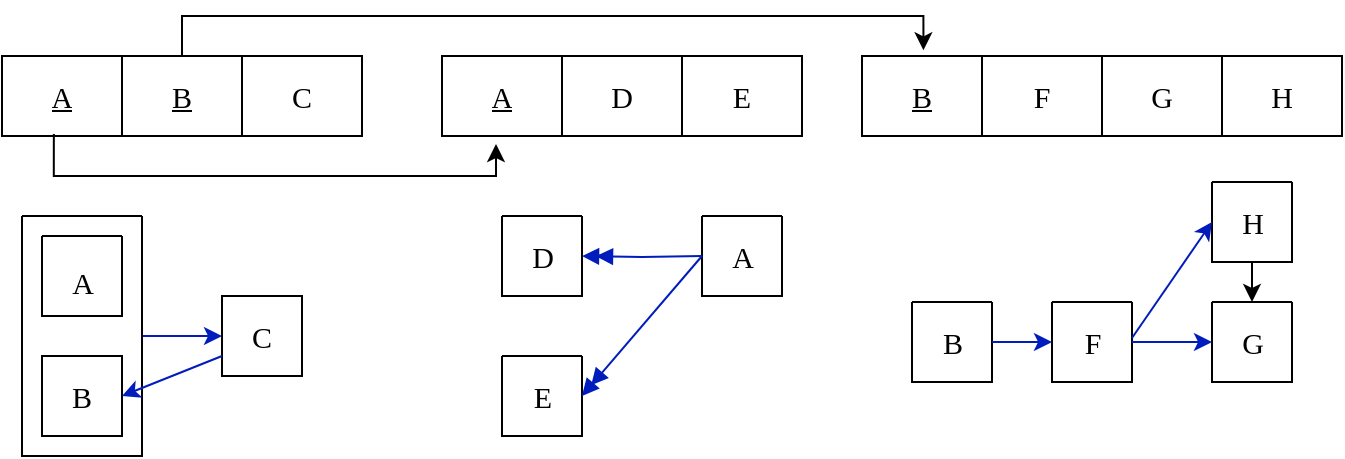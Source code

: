 <mxfile version="22.1.4" type="github">
  <diagram name="Page-1" id="wNEtSFz7i4EvFAsGNa6M">
    <mxGraphModel dx="995" dy="607" grid="1" gridSize="10" guides="1" tooltips="1" connect="1" arrows="1" fold="1" page="1" pageScale="1" pageWidth="850" pageHeight="1100" math="0" shadow="0">
      <root>
        <mxCell id="0" />
        <mxCell id="1" parent="0" />
        <mxCell id="QTaHCRTgpDroU6HZKVSe-1" value="" style="swimlane;startSize=0;fontFamily=Times New Roman;" vertex="1" parent="1">
          <mxGeometry x="110" y="220" width="40" height="40" as="geometry" />
        </mxCell>
        <mxCell id="QTaHCRTgpDroU6HZKVSe-2" value="&lt;font style=&quot;font-size: 15px;&quot;&gt;A&lt;/font&gt;" style="text;html=1;align=center;verticalAlign=middle;resizable=0;points=[];autosize=1;strokeColor=none;fillColor=none;fontFamily=Times New Roman;" vertex="1" parent="1">
          <mxGeometry x="115" y="228" width="30" height="30" as="geometry" />
        </mxCell>
        <mxCell id="QTaHCRTgpDroU6HZKVSe-3" value="&lt;font style=&quot;font-size: 15px;&quot;&gt;B&lt;/font&gt;" style="whiteSpace=wrap;html=1;aspect=fixed;fontFamily=Times New Roman;" vertex="1" parent="1">
          <mxGeometry x="110" y="280" width="40" height="40" as="geometry" />
        </mxCell>
        <mxCell id="QTaHCRTgpDroU6HZKVSe-11" style="edgeStyle=orthogonalEdgeStyle;rounded=0;orthogonalLoop=1;jettySize=auto;html=1;exitX=1;exitY=0.5;exitDx=0;exitDy=0;entryX=0;entryY=0.5;entryDx=0;entryDy=0;fillColor=#0050ef;strokeColor=#001DBC;fontFamily=Times New Roman;" edge="1" parent="1" source="QTaHCRTgpDroU6HZKVSe-5" target="QTaHCRTgpDroU6HZKVSe-10">
          <mxGeometry relative="1" as="geometry" />
        </mxCell>
        <mxCell id="QTaHCRTgpDroU6HZKVSe-5" value="" style="swimlane;startSize=0;fontFamily=Times New Roman;" vertex="1" parent="1">
          <mxGeometry x="100" y="210" width="60" height="120" as="geometry" />
        </mxCell>
        <mxCell id="QTaHCRTgpDroU6HZKVSe-10" value="&lt;font style=&quot;font-size: 15px;&quot;&gt;C&lt;/font&gt;" style="whiteSpace=wrap;html=1;aspect=fixed;fontFamily=Times New Roman;" vertex="1" parent="1">
          <mxGeometry x="200" y="250" width="40" height="40" as="geometry" />
        </mxCell>
        <mxCell id="QTaHCRTgpDroU6HZKVSe-14" value="" style="endArrow=classic;html=1;rounded=0;exitX=0;exitY=0.75;exitDx=0;exitDy=0;entryX=1;entryY=0.5;entryDx=0;entryDy=0;fillColor=#0050ef;strokeColor=#001DBC;fontFamily=Times New Roman;" edge="1" parent="1" source="QTaHCRTgpDroU6HZKVSe-10" target="QTaHCRTgpDroU6HZKVSe-3">
          <mxGeometry width="50" height="50" relative="1" as="geometry">
            <mxPoint x="170" y="380" as="sourcePoint" />
            <mxPoint x="220" y="330" as="targetPoint" />
          </mxGeometry>
        </mxCell>
        <mxCell id="QTaHCRTgpDroU6HZKVSe-20" value="" style="shape=table;startSize=0;container=1;collapsible=0;childLayout=tableLayout;fontFamily=Times New Roman;" vertex="1" parent="1">
          <mxGeometry x="90" y="130" width="180" height="40" as="geometry" />
        </mxCell>
        <mxCell id="QTaHCRTgpDroU6HZKVSe-21" value="" style="shape=tableRow;horizontal=0;startSize=0;swimlaneHead=0;swimlaneBody=0;strokeColor=inherit;top=0;left=0;bottom=0;right=0;collapsible=0;dropTarget=0;fillColor=none;points=[[0,0.5],[1,0.5]];portConstraint=eastwest;fontFamily=Times New Roman;" vertex="1" parent="QTaHCRTgpDroU6HZKVSe-20">
          <mxGeometry width="180" height="40" as="geometry" />
        </mxCell>
        <mxCell id="QTaHCRTgpDroU6HZKVSe-22" value="&lt;u&gt;&lt;font style=&quot;font-size: 15px;&quot;&gt;A&lt;/font&gt;&lt;/u&gt;" style="shape=partialRectangle;html=1;whiteSpace=wrap;connectable=0;strokeColor=inherit;overflow=hidden;fillColor=none;top=0;left=0;bottom=0;right=0;pointerEvents=1;fontFamily=Times New Roman;" vertex="1" parent="QTaHCRTgpDroU6HZKVSe-21">
          <mxGeometry width="60" height="40" as="geometry">
            <mxRectangle width="60" height="40" as="alternateBounds" />
          </mxGeometry>
        </mxCell>
        <mxCell id="QTaHCRTgpDroU6HZKVSe-23" value="&lt;u&gt;&lt;font style=&quot;font-size: 15px;&quot;&gt;B&lt;/font&gt;&lt;/u&gt;" style="shape=partialRectangle;html=1;whiteSpace=wrap;connectable=0;strokeColor=inherit;overflow=hidden;fillColor=none;top=0;left=0;bottom=0;right=0;pointerEvents=1;fontFamily=Times New Roman;" vertex="1" parent="QTaHCRTgpDroU6HZKVSe-21">
          <mxGeometry x="60" width="60" height="40" as="geometry">
            <mxRectangle width="60" height="40" as="alternateBounds" />
          </mxGeometry>
        </mxCell>
        <mxCell id="QTaHCRTgpDroU6HZKVSe-24" value="&lt;font style=&quot;font-size: 15px;&quot;&gt;C&lt;/font&gt;" style="shape=partialRectangle;html=1;whiteSpace=wrap;connectable=0;strokeColor=inherit;overflow=hidden;fillColor=none;top=0;left=0;bottom=0;right=0;pointerEvents=1;fontFamily=Times New Roman;" vertex="1" parent="QTaHCRTgpDroU6HZKVSe-21">
          <mxGeometry x="120" width="60" height="40" as="geometry">
            <mxRectangle width="60" height="40" as="alternateBounds" />
          </mxGeometry>
        </mxCell>
        <mxCell id="QTaHCRTgpDroU6HZKVSe-25" value="" style="shape=table;startSize=0;container=1;collapsible=0;childLayout=tableLayout;fontFamily=Times New Roman;" vertex="1" parent="1">
          <mxGeometry x="310" y="130" width="180" height="40" as="geometry" />
        </mxCell>
        <mxCell id="QTaHCRTgpDroU6HZKVSe-26" value="" style="shape=tableRow;horizontal=0;startSize=0;swimlaneHead=0;swimlaneBody=0;strokeColor=inherit;top=0;left=0;bottom=0;right=0;collapsible=0;dropTarget=0;fillColor=none;points=[[0,0.5],[1,0.5]];portConstraint=eastwest;fontFamily=Times New Roman;" vertex="1" parent="QTaHCRTgpDroU6HZKVSe-25">
          <mxGeometry width="180" height="40" as="geometry" />
        </mxCell>
        <mxCell id="QTaHCRTgpDroU6HZKVSe-27" value="&lt;u&gt;&lt;font style=&quot;font-size: 15px;&quot;&gt;A&lt;/font&gt;&lt;/u&gt;" style="shape=partialRectangle;html=1;whiteSpace=wrap;connectable=0;strokeColor=inherit;overflow=hidden;fillColor=none;top=0;left=0;bottom=0;right=0;pointerEvents=1;fontFamily=Times New Roman;" vertex="1" parent="QTaHCRTgpDroU6HZKVSe-26">
          <mxGeometry width="60" height="40" as="geometry">
            <mxRectangle width="60" height="40" as="alternateBounds" />
          </mxGeometry>
        </mxCell>
        <mxCell id="QTaHCRTgpDroU6HZKVSe-28" value="&lt;font style=&quot;font-size: 15px;&quot;&gt;D&lt;/font&gt;" style="shape=partialRectangle;html=1;whiteSpace=wrap;connectable=0;strokeColor=inherit;overflow=hidden;fillColor=none;top=0;left=0;bottom=0;right=0;pointerEvents=1;fontFamily=Times New Roman;" vertex="1" parent="QTaHCRTgpDroU6HZKVSe-26">
          <mxGeometry x="60" width="60" height="40" as="geometry">
            <mxRectangle width="60" height="40" as="alternateBounds" />
          </mxGeometry>
        </mxCell>
        <mxCell id="QTaHCRTgpDroU6HZKVSe-29" value="&lt;font style=&quot;font-size: 15px;&quot;&gt;E&lt;/font&gt;" style="shape=partialRectangle;html=1;whiteSpace=wrap;connectable=0;strokeColor=inherit;overflow=hidden;fillColor=none;top=0;left=0;bottom=0;right=0;pointerEvents=1;fontFamily=Times New Roman;" vertex="1" parent="QTaHCRTgpDroU6HZKVSe-26">
          <mxGeometry x="120" width="60" height="40" as="geometry">
            <mxRectangle width="60" height="40" as="alternateBounds" />
          </mxGeometry>
        </mxCell>
        <mxCell id="QTaHCRTgpDroU6HZKVSe-31" style="edgeStyle=orthogonalEdgeStyle;rounded=0;orthogonalLoop=1;jettySize=auto;html=1;entryX=0.15;entryY=1.1;entryDx=0;entryDy=0;entryPerimeter=0;exitX=0.144;exitY=0.975;exitDx=0;exitDy=0;exitPerimeter=0;fontFamily=Times New Roman;" edge="1" parent="1" source="QTaHCRTgpDroU6HZKVSe-21" target="QTaHCRTgpDroU6HZKVSe-26">
          <mxGeometry relative="1" as="geometry">
            <Array as="points">
              <mxPoint x="116" y="190" />
              <mxPoint x="337" y="190" />
            </Array>
          </mxGeometry>
        </mxCell>
        <mxCell id="QTaHCRTgpDroU6HZKVSe-34" value="" style="swimlane;startSize=0;fontFamily=Times New Roman;" vertex="1" parent="1">
          <mxGeometry x="440" y="210" width="40" height="40" as="geometry" />
        </mxCell>
        <mxCell id="QTaHCRTgpDroU6HZKVSe-35" value="&lt;font style=&quot;font-size: 15px;&quot;&gt;A&lt;/font&gt;" style="text;html=1;align=center;verticalAlign=middle;resizable=0;points=[];autosize=1;strokeColor=none;fillColor=none;fontFamily=Times New Roman;" vertex="1" parent="QTaHCRTgpDroU6HZKVSe-34">
          <mxGeometry x="5" y="5" width="30" height="30" as="geometry" />
        </mxCell>
        <mxCell id="QTaHCRTgpDroU6HZKVSe-41" value="" style="swimlane;startSize=0;fontFamily=Times New Roman;" vertex="1" parent="1">
          <mxGeometry x="340" y="210" width="40" height="40" as="geometry" />
        </mxCell>
        <mxCell id="QTaHCRTgpDroU6HZKVSe-42" value="&lt;font style=&quot;font-size: 15px;&quot;&gt;D&lt;/font&gt;" style="text;html=1;align=center;verticalAlign=middle;resizable=0;points=[];autosize=1;strokeColor=none;fillColor=none;fontFamily=Times New Roman;" vertex="1" parent="QTaHCRTgpDroU6HZKVSe-41">
          <mxGeometry x="5" y="5" width="30" height="30" as="geometry" />
        </mxCell>
        <mxCell id="QTaHCRTgpDroU6HZKVSe-43" value="" style="swimlane;startSize=0;fontFamily=Times New Roman;" vertex="1" parent="1">
          <mxGeometry x="340" y="280" width="40" height="40" as="geometry" />
        </mxCell>
        <mxCell id="QTaHCRTgpDroU6HZKVSe-44" value="&lt;font style=&quot;font-size: 15px;&quot;&gt;E&lt;/font&gt;" style="text;html=1;align=center;verticalAlign=middle;resizable=0;points=[];autosize=1;strokeColor=none;fillColor=none;fontFamily=Times New Roman;" vertex="1" parent="QTaHCRTgpDroU6HZKVSe-43">
          <mxGeometry x="5" y="5" width="30" height="30" as="geometry" />
        </mxCell>
        <mxCell id="QTaHCRTgpDroU6HZKVSe-46" style="edgeStyle=orthogonalEdgeStyle;rounded=0;orthogonalLoop=1;jettySize=auto;html=1;entryX=1;entryY=0.5;entryDx=0;entryDy=0;endArrow=doubleBlock;endFill=1;fillColor=#0050ef;strokeColor=#001DBC;fontFamily=Times New Roman;" edge="1" parent="1" target="QTaHCRTgpDroU6HZKVSe-41">
          <mxGeometry relative="1" as="geometry">
            <mxPoint x="440" y="230" as="sourcePoint" />
          </mxGeometry>
        </mxCell>
        <mxCell id="QTaHCRTgpDroU6HZKVSe-48" value="" style="endArrow=doubleBlock;html=1;rounded=0;entryX=1;entryY=0.5;entryDx=0;entryDy=0;endFill=1;fillColor=#0050ef;strokeColor=#001DBC;fontFamily=Times New Roman;" edge="1" parent="1" target="QTaHCRTgpDroU6HZKVSe-43">
          <mxGeometry width="50" height="50" relative="1" as="geometry">
            <mxPoint x="440" y="230" as="sourcePoint" />
            <mxPoint x="440" y="260" as="targetPoint" />
          </mxGeometry>
        </mxCell>
        <mxCell id="QTaHCRTgpDroU6HZKVSe-49" value="" style="shape=table;startSize=0;container=1;collapsible=0;childLayout=tableLayout;fontFamily=Times New Roman;" vertex="1" parent="1">
          <mxGeometry x="520" y="130" width="240" height="40" as="geometry" />
        </mxCell>
        <mxCell id="QTaHCRTgpDroU6HZKVSe-50" value="" style="shape=tableRow;horizontal=0;startSize=0;swimlaneHead=0;swimlaneBody=0;strokeColor=inherit;top=0;left=0;bottom=0;right=0;collapsible=0;dropTarget=0;fillColor=none;points=[[0,0.5],[1,0.5]];portConstraint=eastwest;fontFamily=Times New Roman;" vertex="1" parent="QTaHCRTgpDroU6HZKVSe-49">
          <mxGeometry width="240" height="40" as="geometry" />
        </mxCell>
        <mxCell id="QTaHCRTgpDroU6HZKVSe-51" value="&lt;font style=&quot;font-size: 15px;&quot;&gt;&lt;u&gt;B&lt;/u&gt;&lt;/font&gt;" style="shape=partialRectangle;html=1;whiteSpace=wrap;connectable=0;strokeColor=inherit;overflow=hidden;fillColor=none;top=0;left=0;bottom=0;right=0;pointerEvents=1;fontFamily=Times New Roman;" vertex="1" parent="QTaHCRTgpDroU6HZKVSe-50">
          <mxGeometry width="60" height="40" as="geometry">
            <mxRectangle width="60" height="40" as="alternateBounds" />
          </mxGeometry>
        </mxCell>
        <mxCell id="QTaHCRTgpDroU6HZKVSe-52" value="&lt;font style=&quot;font-size: 15px;&quot;&gt;F&lt;/font&gt;" style="shape=partialRectangle;html=1;whiteSpace=wrap;connectable=0;strokeColor=inherit;overflow=hidden;fillColor=none;top=0;left=0;bottom=0;right=0;pointerEvents=1;fontFamily=Times New Roman;" vertex="1" parent="QTaHCRTgpDroU6HZKVSe-50">
          <mxGeometry x="60" width="60" height="40" as="geometry">
            <mxRectangle width="60" height="40" as="alternateBounds" />
          </mxGeometry>
        </mxCell>
        <mxCell id="QTaHCRTgpDroU6HZKVSe-53" value="&lt;font style=&quot;font-size: 15px;&quot;&gt;G&lt;/font&gt;" style="shape=partialRectangle;html=1;whiteSpace=wrap;connectable=0;strokeColor=inherit;overflow=hidden;fillColor=none;top=0;left=0;bottom=0;right=0;pointerEvents=1;fontFamily=Times New Roman;" vertex="1" parent="QTaHCRTgpDroU6HZKVSe-50">
          <mxGeometry x="120" width="60" height="40" as="geometry">
            <mxRectangle width="60" height="40" as="alternateBounds" />
          </mxGeometry>
        </mxCell>
        <mxCell id="QTaHCRTgpDroU6HZKVSe-54" value="&lt;font style=&quot;font-size: 15px;&quot;&gt;H&lt;/font&gt;" style="shape=partialRectangle;html=1;whiteSpace=wrap;connectable=0;strokeColor=inherit;overflow=hidden;fillColor=none;top=0;left=0;bottom=0;right=0;pointerEvents=1;fontFamily=Times New Roman;" vertex="1" parent="QTaHCRTgpDroU6HZKVSe-50">
          <mxGeometry x="180" width="60" height="40" as="geometry">
            <mxRectangle width="60" height="40" as="alternateBounds" />
          </mxGeometry>
        </mxCell>
        <mxCell id="QTaHCRTgpDroU6HZKVSe-57" style="edgeStyle=orthogonalEdgeStyle;rounded=0;orthogonalLoop=1;jettySize=auto;html=1;entryX=0.128;entryY=-0.071;entryDx=0;entryDy=0;entryPerimeter=0;fontFamily=Times New Roman;" edge="1" parent="1" source="QTaHCRTgpDroU6HZKVSe-21" target="QTaHCRTgpDroU6HZKVSe-50">
          <mxGeometry relative="1" as="geometry">
            <mxPoint x="580" y="100" as="targetPoint" />
            <Array as="points">
              <mxPoint x="180" y="110" />
              <mxPoint x="551" y="110" />
            </Array>
          </mxGeometry>
        </mxCell>
        <mxCell id="QTaHCRTgpDroU6HZKVSe-58" value="" style="swimlane;startSize=0;fontFamily=Times New Roman;" vertex="1" parent="1">
          <mxGeometry x="545" y="253" width="40" height="40" as="geometry" />
        </mxCell>
        <mxCell id="QTaHCRTgpDroU6HZKVSe-59" value="&lt;font style=&quot;font-size: 15px;&quot;&gt;B&lt;/font&gt;" style="text;html=1;align=center;verticalAlign=middle;resizable=0;points=[];autosize=1;strokeColor=none;fillColor=none;fontFamily=Times New Roman;" vertex="1" parent="QTaHCRTgpDroU6HZKVSe-58">
          <mxGeometry x="5" y="5" width="30" height="30" as="geometry" />
        </mxCell>
        <mxCell id="QTaHCRTgpDroU6HZKVSe-60" value="" style="swimlane;startSize=0;fontFamily=Times New Roman;" vertex="1" parent="1">
          <mxGeometry x="615" y="253" width="40" height="40" as="geometry" />
        </mxCell>
        <mxCell id="QTaHCRTgpDroU6HZKVSe-61" value="&lt;font style=&quot;font-size: 15px;&quot;&gt;F&lt;/font&gt;" style="text;html=1;align=center;verticalAlign=middle;resizable=0;points=[];autosize=1;strokeColor=none;fillColor=none;fontFamily=Times New Roman;" vertex="1" parent="QTaHCRTgpDroU6HZKVSe-60">
          <mxGeometry x="5" y="5" width="30" height="30" as="geometry" />
        </mxCell>
        <mxCell id="QTaHCRTgpDroU6HZKVSe-62" value="" style="swimlane;startSize=0;fontFamily=Times New Roman;" vertex="1" parent="1">
          <mxGeometry x="695" y="253" width="40" height="40" as="geometry" />
        </mxCell>
        <mxCell id="QTaHCRTgpDroU6HZKVSe-63" value="&lt;font style=&quot;font-size: 15px;&quot;&gt;G&lt;/font&gt;" style="text;html=1;align=center;verticalAlign=middle;resizable=0;points=[];autosize=1;strokeColor=none;fillColor=none;fontFamily=Times New Roman;" vertex="1" parent="QTaHCRTgpDroU6HZKVSe-62">
          <mxGeometry x="5" y="5" width="30" height="30" as="geometry" />
        </mxCell>
        <mxCell id="QTaHCRTgpDroU6HZKVSe-70" style="edgeStyle=orthogonalEdgeStyle;rounded=0;orthogonalLoop=1;jettySize=auto;html=1;exitX=0.5;exitY=1;exitDx=0;exitDy=0;entryX=0.5;entryY=0;entryDx=0;entryDy=0;fontFamily=Times New Roman;" edge="1" parent="1" source="QTaHCRTgpDroU6HZKVSe-64" target="QTaHCRTgpDroU6HZKVSe-62">
          <mxGeometry relative="1" as="geometry" />
        </mxCell>
        <mxCell id="QTaHCRTgpDroU6HZKVSe-64" value="" style="swimlane;startSize=0;fontFamily=Times New Roman;" vertex="1" parent="1">
          <mxGeometry x="695" y="193" width="40" height="40" as="geometry" />
        </mxCell>
        <mxCell id="QTaHCRTgpDroU6HZKVSe-65" value="&lt;font style=&quot;font-size: 15px;&quot;&gt;H&lt;/font&gt;" style="text;html=1;align=center;verticalAlign=middle;resizable=0;points=[];autosize=1;strokeColor=none;fillColor=none;fontFamily=Times New Roman;" vertex="1" parent="QTaHCRTgpDroU6HZKVSe-64">
          <mxGeometry x="5" y="5" width="30" height="30" as="geometry" />
        </mxCell>
        <mxCell id="QTaHCRTgpDroU6HZKVSe-67" style="edgeStyle=orthogonalEdgeStyle;rounded=0;orthogonalLoop=1;jettySize=auto;html=1;entryX=0;entryY=0.5;entryDx=0;entryDy=0;fillColor=#0050ef;strokeColor=#001DBC;fontFamily=Times New Roman;" edge="1" parent="1" target="QTaHCRTgpDroU6HZKVSe-60">
          <mxGeometry relative="1" as="geometry">
            <mxPoint x="585" y="273" as="sourcePoint" />
          </mxGeometry>
        </mxCell>
        <mxCell id="QTaHCRTgpDroU6HZKVSe-71" value="" style="endArrow=classic;html=1;rounded=0;entryX=0;entryY=0.5;entryDx=0;entryDy=0;fillColor=#0050ef;strokeColor=#001DBC;fontFamily=Times New Roman;" edge="1" parent="1" target="QTaHCRTgpDroU6HZKVSe-64">
          <mxGeometry width="50" height="50" relative="1" as="geometry">
            <mxPoint x="655" y="271" as="sourcePoint" />
            <mxPoint x="705" y="221" as="targetPoint" />
          </mxGeometry>
        </mxCell>
        <mxCell id="QTaHCRTgpDroU6HZKVSe-73" style="edgeStyle=orthogonalEdgeStyle;rounded=0;orthogonalLoop=1;jettySize=auto;html=1;entryX=0;entryY=0.5;entryDx=0;entryDy=0;fillColor=#0050ef;strokeColor=#001DBC;exitX=1;exitY=0.5;exitDx=0;exitDy=0;" edge="1" parent="1" source="QTaHCRTgpDroU6HZKVSe-60" target="QTaHCRTgpDroU6HZKVSe-62">
          <mxGeometry relative="1" as="geometry">
            <mxPoint x="660" y="273" as="sourcePoint" />
          </mxGeometry>
        </mxCell>
      </root>
    </mxGraphModel>
  </diagram>
</mxfile>
